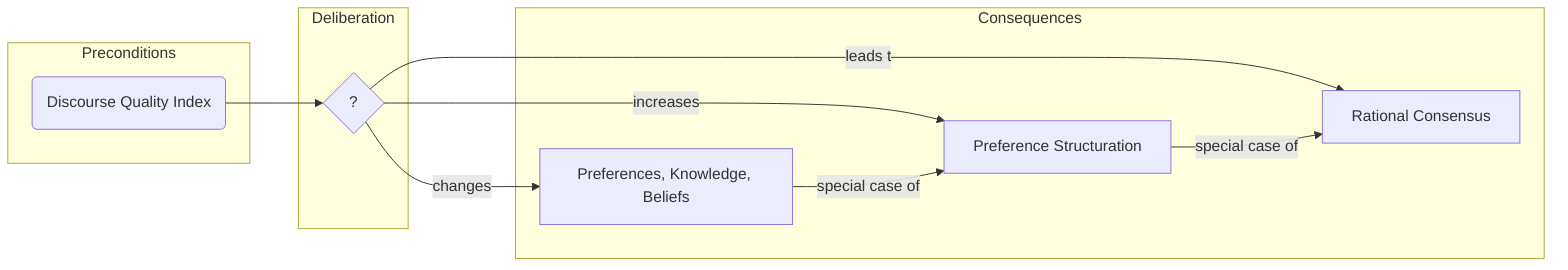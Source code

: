 graph LR

  subgraph Deliberation
    D{?}
  end

  subgraph Preconditions
    DQI(Discourse Quality Index) --> D
  end

  subgraph Consequences
    D --changes--> DP[Preferences, Knowledge, Beliefs]
    D --increases--> SC[Preference Structuration]
    D --leads to--> RC[Rational Consensus]
    DP --special case of--> SC
    SC --special case of-->RC
  end